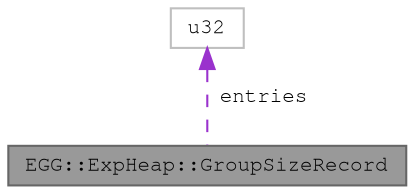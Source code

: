 digraph "EGG::ExpHeap::GroupSizeRecord"
{
 // LATEX_PDF_SIZE
  bgcolor="transparent";
  edge [fontname=FreeMono,fontsize=10,labelfontname=FreeMono,labelfontsize=10];
  node [fontname=FreeMono,fontsize=10,shape=box,height=0.2,width=0.4];
  Node1 [label="EGG::ExpHeap::GroupSizeRecord",height=0.2,width=0.4,color="gray40", fillcolor="grey60", style="filled", fontcolor="black",tooltip=" "];
  Node2 -> Node1 [dir="back",color="darkorchid3",style="dashed",label=" entries" ];
  Node2 [label="u32",height=0.2,width=0.4,color="grey75", fillcolor="white", style="filled",tooltip=" "];
}
